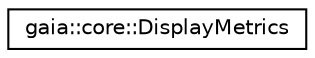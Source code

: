 digraph G
{
  edge [fontname="Helvetica",fontsize="10",labelfontname="Helvetica",labelfontsize="10"];
  node [fontname="Helvetica",fontsize="10",shape=record];
  rankdir=LR;
  Node1 [label="gaia::core::DisplayMetrics",height=0.2,width=0.4,color="black", fillcolor="white", style="filled",URL="$d1/d1b/classgaia_1_1core_1_1_display_metrics.html",tooltip="A structure describing general information about a display, such as its size, density, and font scaling."];
}
